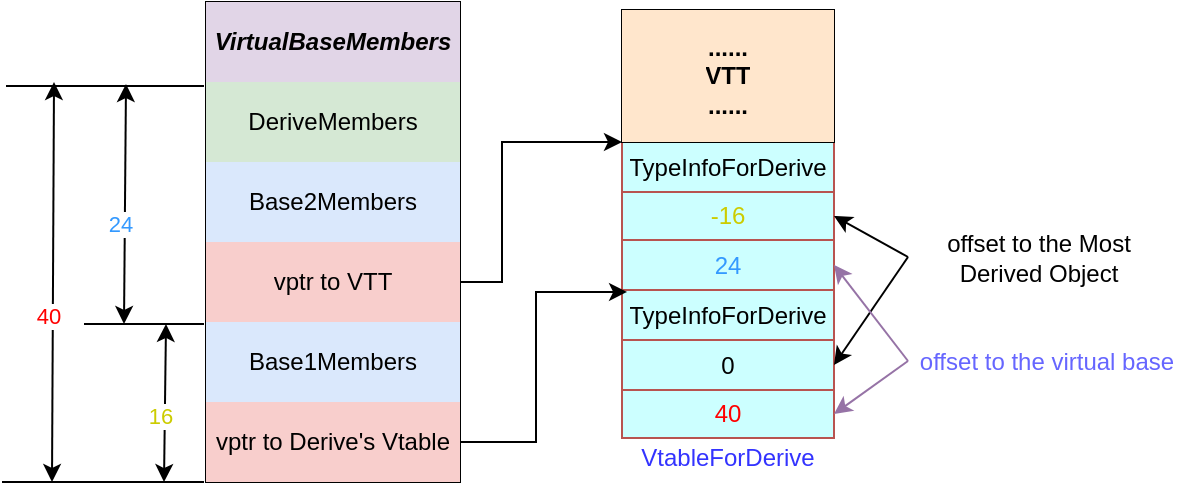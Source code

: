 <mxfile version="21.1.0" type="github">
  <diagram name="Page-1" id="Z4LBQn6rZYfF_phMx3Hy">
    <mxGraphModel dx="875" dy="481" grid="0" gridSize="10" guides="1" tooltips="1" connect="1" arrows="1" fold="1" page="0" pageScale="1" pageWidth="827" pageHeight="1169" math="0" shadow="0">
      <root>
        <mxCell id="0" />
        <mxCell id="1" parent="0" />
        <mxCell id="7Ac4m7rwerT7wqy9Ey1k-1" value="" style="shape=table;startSize=0;container=1;collapsible=0;childLayout=tableLayout;" parent="1" vertex="1">
          <mxGeometry x="174" y="163" width="127" height="240" as="geometry" />
        </mxCell>
        <mxCell id="7Ac4m7rwerT7wqy9Ey1k-14" value="" style="shape=tableRow;horizontal=0;startSize=0;swimlaneHead=0;swimlaneBody=0;strokeColor=inherit;top=0;left=0;bottom=0;right=0;collapsible=0;dropTarget=0;fillColor=none;points=[[0,0.5],[1,0.5]];portConstraint=eastwest;" parent="7Ac4m7rwerT7wqy9Ey1k-1" vertex="1">
          <mxGeometry width="127" height="40" as="geometry" />
        </mxCell>
        <mxCell id="7Ac4m7rwerT7wqy9Ey1k-15" value="&lt;b&gt;&lt;i&gt;VirtualBaseMembers&lt;/i&gt;&lt;/b&gt;" style="shape=partialRectangle;html=1;whiteSpace=wrap;connectable=0;strokeColor=#9673a6;overflow=hidden;fillColor=#e1d5e7;top=0;left=0;bottom=0;right=0;pointerEvents=1;" parent="7Ac4m7rwerT7wqy9Ey1k-14" vertex="1">
          <mxGeometry width="127" height="40" as="geometry">
            <mxRectangle width="127" height="40" as="alternateBounds" />
          </mxGeometry>
        </mxCell>
        <mxCell id="7Ac4m7rwerT7wqy9Ey1k-16" value="" style="shape=tableRow;horizontal=0;startSize=0;swimlaneHead=0;swimlaneBody=0;strokeColor=inherit;top=0;left=0;bottom=0;right=0;collapsible=0;dropTarget=0;fillColor=none;points=[[0,0.5],[1,0.5]];portConstraint=eastwest;" parent="7Ac4m7rwerT7wqy9Ey1k-1" vertex="1">
          <mxGeometry y="40" width="127" height="40" as="geometry" />
        </mxCell>
        <mxCell id="7Ac4m7rwerT7wqy9Ey1k-17" value="DeriveMembers" style="shape=partialRectangle;html=1;whiteSpace=wrap;connectable=0;strokeColor=#82b366;overflow=hidden;fillColor=#d5e8d4;top=0;left=0;bottom=0;right=0;pointerEvents=1;" parent="7Ac4m7rwerT7wqy9Ey1k-16" vertex="1">
          <mxGeometry width="127" height="40" as="geometry">
            <mxRectangle width="127" height="40" as="alternateBounds" />
          </mxGeometry>
        </mxCell>
        <mxCell id="7Ac4m7rwerT7wqy9Ey1k-18" value="" style="shape=tableRow;horizontal=0;startSize=0;swimlaneHead=0;swimlaneBody=0;strokeColor=inherit;top=0;left=0;bottom=0;right=0;collapsible=0;dropTarget=0;fillColor=none;points=[[0,0.5],[1,0.5]];portConstraint=eastwest;" parent="7Ac4m7rwerT7wqy9Ey1k-1" vertex="1">
          <mxGeometry y="80" width="127" height="40" as="geometry" />
        </mxCell>
        <mxCell id="7Ac4m7rwerT7wqy9Ey1k-19" value="Base2Members" style="shape=partialRectangle;html=1;whiteSpace=wrap;connectable=0;strokeColor=#6c8ebf;overflow=hidden;fillColor=#dae8fc;top=0;left=0;bottom=0;right=0;pointerEvents=1;" parent="7Ac4m7rwerT7wqy9Ey1k-18" vertex="1">
          <mxGeometry width="127" height="40" as="geometry">
            <mxRectangle width="127" height="40" as="alternateBounds" />
          </mxGeometry>
        </mxCell>
        <mxCell id="7Ac4m7rwerT7wqy9Ey1k-20" value="" style="shape=tableRow;horizontal=0;startSize=0;swimlaneHead=0;swimlaneBody=0;strokeColor=inherit;top=0;left=0;bottom=0;right=0;collapsible=0;dropTarget=0;fillColor=none;points=[[0,0.5],[1,0.5]];portConstraint=eastwest;" parent="7Ac4m7rwerT7wqy9Ey1k-1" vertex="1">
          <mxGeometry y="120" width="127" height="40" as="geometry" />
        </mxCell>
        <mxCell id="7Ac4m7rwerT7wqy9Ey1k-21" value="vptr to VTT" style="shape=partialRectangle;html=1;whiteSpace=wrap;connectable=0;strokeColor=#b85450;overflow=hidden;fillColor=#f8cecc;top=0;left=0;bottom=0;right=0;pointerEvents=1;" parent="7Ac4m7rwerT7wqy9Ey1k-20" vertex="1">
          <mxGeometry width="127" height="40" as="geometry">
            <mxRectangle width="127" height="40" as="alternateBounds" />
          </mxGeometry>
        </mxCell>
        <mxCell id="7Ac4m7rwerT7wqy9Ey1k-22" value="" style="shape=tableRow;horizontal=0;startSize=0;swimlaneHead=0;swimlaneBody=0;strokeColor=inherit;top=0;left=0;bottom=0;right=0;collapsible=0;dropTarget=0;fillColor=none;points=[[0,0.5],[1,0.5]];portConstraint=eastwest;" parent="7Ac4m7rwerT7wqy9Ey1k-1" vertex="1">
          <mxGeometry y="160" width="127" height="40" as="geometry" />
        </mxCell>
        <mxCell id="7Ac4m7rwerT7wqy9Ey1k-23" value="Base1Members" style="shape=partialRectangle;html=1;whiteSpace=wrap;connectable=0;strokeColor=#6c8ebf;overflow=hidden;fillColor=#dae8fc;top=0;left=0;bottom=0;right=0;pointerEvents=1;" parent="7Ac4m7rwerT7wqy9Ey1k-22" vertex="1">
          <mxGeometry width="127" height="40" as="geometry">
            <mxRectangle width="127" height="40" as="alternateBounds" />
          </mxGeometry>
        </mxCell>
        <mxCell id="7Ac4m7rwerT7wqy9Ey1k-24" value="" style="shape=tableRow;horizontal=0;startSize=0;swimlaneHead=0;swimlaneBody=0;strokeColor=inherit;top=0;left=0;bottom=0;right=0;collapsible=0;dropTarget=0;fillColor=none;points=[[0,0.5],[1,0.5]];portConstraint=eastwest;" parent="7Ac4m7rwerT7wqy9Ey1k-1" vertex="1">
          <mxGeometry y="200" width="127" height="40" as="geometry" />
        </mxCell>
        <mxCell id="7Ac4m7rwerT7wqy9Ey1k-25" value="vptr to Derive&#39;s Vtable" style="shape=partialRectangle;html=1;whiteSpace=wrap;connectable=0;strokeColor=#b85450;overflow=hidden;fillColor=#f8cecc;top=0;left=0;bottom=0;right=0;pointerEvents=1;" parent="7Ac4m7rwerT7wqy9Ey1k-24" vertex="1">
          <mxGeometry width="127" height="40" as="geometry">
            <mxRectangle width="127" height="40" as="alternateBounds" />
          </mxGeometry>
        </mxCell>
        <mxCell id="7Ac4m7rwerT7wqy9Ey1k-26" value="" style="shape=table;startSize=0;container=1;collapsible=0;childLayout=tableLayout;fillColor=#CCFFFF;strokeColor=#b85450;" parent="1" vertex="1">
          <mxGeometry x="382" y="233" width="106" height="148" as="geometry" />
        </mxCell>
        <mxCell id="7Ac4m7rwerT7wqy9Ey1k-27" value="" style="shape=tableRow;horizontal=0;startSize=0;swimlaneHead=0;swimlaneBody=0;strokeColor=inherit;top=0;left=0;bottom=0;right=0;collapsible=0;dropTarget=0;fillColor=none;points=[[0,0.5],[1,0.5]];portConstraint=eastwest;" parent="7Ac4m7rwerT7wqy9Ey1k-26" vertex="1">
          <mxGeometry width="106" height="25" as="geometry" />
        </mxCell>
        <mxCell id="7Ac4m7rwerT7wqy9Ey1k-28" value="TypeInfoForDerive" style="shape=partialRectangle;html=1;whiteSpace=wrap;connectable=0;strokeColor=inherit;overflow=hidden;fillColor=none;top=0;left=0;bottom=0;right=0;pointerEvents=1;" parent="7Ac4m7rwerT7wqy9Ey1k-27" vertex="1">
          <mxGeometry width="106" height="25" as="geometry">
            <mxRectangle width="106" height="25" as="alternateBounds" />
          </mxGeometry>
        </mxCell>
        <mxCell id="7Ac4m7rwerT7wqy9Ey1k-29" value="" style="shape=tableRow;horizontal=0;startSize=0;swimlaneHead=0;swimlaneBody=0;strokeColor=inherit;top=0;left=0;bottom=0;right=0;collapsible=0;dropTarget=0;fillColor=none;points=[[0,0.5],[1,0.5]];portConstraint=eastwest;" parent="7Ac4m7rwerT7wqy9Ey1k-26" vertex="1">
          <mxGeometry y="25" width="106" height="24" as="geometry" />
        </mxCell>
        <mxCell id="7Ac4m7rwerT7wqy9Ey1k-30" value="&lt;font color=&quot;#cccc00&quot;&gt;-16&lt;/font&gt;" style="shape=partialRectangle;html=1;whiteSpace=wrap;connectable=0;strokeColor=inherit;overflow=hidden;fillColor=none;top=0;left=0;bottom=0;right=0;pointerEvents=1;" parent="7Ac4m7rwerT7wqy9Ey1k-29" vertex="1">
          <mxGeometry width="106" height="24" as="geometry">
            <mxRectangle width="106" height="24" as="alternateBounds" />
          </mxGeometry>
        </mxCell>
        <mxCell id="7Ac4m7rwerT7wqy9Ey1k-31" value="" style="shape=tableRow;horizontal=0;startSize=0;swimlaneHead=0;swimlaneBody=0;strokeColor=inherit;top=0;left=0;bottom=0;right=0;collapsible=0;dropTarget=0;fillColor=none;points=[[0,0.5],[1,0.5]];portConstraint=eastwest;" parent="7Ac4m7rwerT7wqy9Ey1k-26" vertex="1">
          <mxGeometry y="49" width="106" height="25" as="geometry" />
        </mxCell>
        <mxCell id="7Ac4m7rwerT7wqy9Ey1k-32" value="&lt;font color=&quot;#3399ff&quot;&gt;24&lt;/font&gt;" style="shape=partialRectangle;html=1;whiteSpace=wrap;connectable=0;strokeColor=inherit;overflow=hidden;fillColor=none;top=0;left=0;bottom=0;right=0;pointerEvents=1;" parent="7Ac4m7rwerT7wqy9Ey1k-31" vertex="1">
          <mxGeometry width="106" height="25" as="geometry">
            <mxRectangle width="106" height="25" as="alternateBounds" />
          </mxGeometry>
        </mxCell>
        <mxCell id="7Ac4m7rwerT7wqy9Ey1k-33" value="" style="shape=tableRow;horizontal=0;startSize=0;swimlaneHead=0;swimlaneBody=0;strokeColor=inherit;top=0;left=0;bottom=0;right=0;collapsible=0;dropTarget=0;fillColor=none;points=[[0,0.5],[1,0.5]];portConstraint=eastwest;" parent="7Ac4m7rwerT7wqy9Ey1k-26" vertex="1">
          <mxGeometry y="74" width="106" height="25" as="geometry" />
        </mxCell>
        <mxCell id="7Ac4m7rwerT7wqy9Ey1k-34" value="TypeInfoForDerive" style="shape=partialRectangle;html=1;whiteSpace=wrap;connectable=0;strokeColor=inherit;overflow=hidden;fillColor=none;top=0;left=0;bottom=0;right=0;pointerEvents=1;" parent="7Ac4m7rwerT7wqy9Ey1k-33" vertex="1">
          <mxGeometry width="106" height="25" as="geometry">
            <mxRectangle width="106" height="25" as="alternateBounds" />
          </mxGeometry>
        </mxCell>
        <mxCell id="7Ac4m7rwerT7wqy9Ey1k-35" value="" style="shape=tableRow;horizontal=0;startSize=0;swimlaneHead=0;swimlaneBody=0;strokeColor=inherit;top=0;left=0;bottom=0;right=0;collapsible=0;dropTarget=0;fillColor=none;points=[[0,0.5],[1,0.5]];portConstraint=eastwest;" parent="7Ac4m7rwerT7wqy9Ey1k-26" vertex="1">
          <mxGeometry y="99" width="106" height="25" as="geometry" />
        </mxCell>
        <mxCell id="7Ac4m7rwerT7wqy9Ey1k-36" value="0" style="shape=partialRectangle;html=1;whiteSpace=wrap;connectable=0;strokeColor=inherit;overflow=hidden;fillColor=none;top=0;left=0;bottom=0;right=0;pointerEvents=1;" parent="7Ac4m7rwerT7wqy9Ey1k-35" vertex="1">
          <mxGeometry width="106" height="25" as="geometry">
            <mxRectangle width="106" height="25" as="alternateBounds" />
          </mxGeometry>
        </mxCell>
        <mxCell id="7Ac4m7rwerT7wqy9Ey1k-37" value="" style="shape=tableRow;horizontal=0;startSize=0;swimlaneHead=0;swimlaneBody=0;strokeColor=inherit;top=0;left=0;bottom=0;right=0;collapsible=0;dropTarget=0;fillColor=none;points=[[0,0.5],[1,0.5]];portConstraint=eastwest;" parent="7Ac4m7rwerT7wqy9Ey1k-26" vertex="1">
          <mxGeometry y="124" width="106" height="24" as="geometry" />
        </mxCell>
        <mxCell id="7Ac4m7rwerT7wqy9Ey1k-38" value="&lt;font color=&quot;#ff0000&quot;&gt;40&lt;/font&gt;" style="shape=partialRectangle;html=1;whiteSpace=wrap;connectable=0;strokeColor=inherit;overflow=hidden;fillColor=none;top=0;left=0;bottom=0;right=0;pointerEvents=1;" parent="7Ac4m7rwerT7wqy9Ey1k-37" vertex="1">
          <mxGeometry width="106" height="24" as="geometry">
            <mxRectangle width="106" height="24" as="alternateBounds" />
          </mxGeometry>
        </mxCell>
        <mxCell id="7Ac4m7rwerT7wqy9Ey1k-53" value="" style="shape=table;startSize=0;container=1;collapsible=0;childLayout=tableLayout;" parent="1" vertex="1">
          <mxGeometry x="382" y="167" width="106" height="66" as="geometry" />
        </mxCell>
        <mxCell id="7Ac4m7rwerT7wqy9Ey1k-54" value="" style="shape=tableRow;horizontal=0;startSize=0;swimlaneHead=0;swimlaneBody=0;strokeColor=inherit;top=0;left=0;bottom=0;right=0;collapsible=0;dropTarget=0;fillColor=none;points=[[0,0.5],[1,0.5]];portConstraint=eastwest;" parent="7Ac4m7rwerT7wqy9Ey1k-53" vertex="1">
          <mxGeometry width="106" height="66" as="geometry" />
        </mxCell>
        <mxCell id="7Ac4m7rwerT7wqy9Ey1k-55" value="&lt;b&gt;......&lt;br&gt;VTT&lt;br&gt;......&lt;/b&gt;" style="shape=partialRectangle;html=1;whiteSpace=wrap;connectable=0;strokeColor=#d79b00;overflow=hidden;fillColor=#ffe6cc;top=0;left=0;bottom=0;right=0;pointerEvents=1;" parent="7Ac4m7rwerT7wqy9Ey1k-54" vertex="1">
          <mxGeometry width="106" height="66" as="geometry">
            <mxRectangle width="106" height="66" as="alternateBounds" />
          </mxGeometry>
        </mxCell>
        <mxCell id="7Ac4m7rwerT7wqy9Ey1k-56" style="edgeStyle=orthogonalEdgeStyle;rounded=0;orthogonalLoop=1;jettySize=auto;html=1;entryX=0.024;entryY=0.039;entryDx=0;entryDy=0;entryPerimeter=0;" parent="1" source="7Ac4m7rwerT7wqy9Ey1k-24" target="7Ac4m7rwerT7wqy9Ey1k-33" edge="1">
          <mxGeometry relative="1" as="geometry">
            <Array as="points">
              <mxPoint x="339" y="383" />
              <mxPoint x="339" y="308" />
            </Array>
          </mxGeometry>
        </mxCell>
        <mxCell id="7Ac4m7rwerT7wqy9Ey1k-57" style="edgeStyle=orthogonalEdgeStyle;rounded=0;orthogonalLoop=1;jettySize=auto;html=1;exitX=1;exitY=0.5;exitDx=0;exitDy=0;entryX=0;entryY=1;entryDx=0;entryDy=0;" parent="1" source="7Ac4m7rwerT7wqy9Ey1k-20" target="7Ac4m7rwerT7wqy9Ey1k-53" edge="1">
          <mxGeometry relative="1" as="geometry">
            <Array as="points">
              <mxPoint x="322" y="303" />
              <mxPoint x="322" y="233" />
            </Array>
          </mxGeometry>
        </mxCell>
        <mxCell id="7Ac4m7rwerT7wqy9Ey1k-58" value="" style="endArrow=none;html=1;rounded=0;" parent="1" edge="1">
          <mxGeometry width="50" height="50" relative="1" as="geometry">
            <mxPoint x="113" y="324" as="sourcePoint" />
            <mxPoint x="173" y="324" as="targetPoint" />
          </mxGeometry>
        </mxCell>
        <mxCell id="7Ac4m7rwerT7wqy9Ey1k-59" value="" style="endArrow=none;html=1;rounded=0;" parent="1" edge="1">
          <mxGeometry width="50" height="50" relative="1" as="geometry">
            <mxPoint x="74" y="205" as="sourcePoint" />
            <mxPoint x="173" y="205" as="targetPoint" />
          </mxGeometry>
        </mxCell>
        <mxCell id="7Ac4m7rwerT7wqy9Ey1k-60" value="" style="endArrow=classic;startArrow=classic;html=1;rounded=0;" parent="1" edge="1">
          <mxGeometry width="50" height="50" relative="1" as="geometry">
            <mxPoint x="133" y="324" as="sourcePoint" />
            <mxPoint x="134" y="204" as="targetPoint" />
          </mxGeometry>
        </mxCell>
        <mxCell id="7Ac4m7rwerT7wqy9Ey1k-61" value="&lt;font color=&quot;#3399ff&quot;&gt;24&lt;/font&gt;" style="edgeLabel;html=1;align=center;verticalAlign=middle;resizable=0;points=[];" parent="7Ac4m7rwerT7wqy9Ey1k-60" vertex="1" connectable="0">
          <mxGeometry x="-0.169" y="3" relative="1" as="geometry">
            <mxPoint as="offset" />
          </mxGeometry>
        </mxCell>
        <mxCell id="7Ac4m7rwerT7wqy9Ey1k-62" value="" style="endArrow=none;html=1;rounded=0;" parent="1" edge="1">
          <mxGeometry width="50" height="50" relative="1" as="geometry">
            <mxPoint x="72" y="403" as="sourcePoint" />
            <mxPoint x="173" y="403" as="targetPoint" />
          </mxGeometry>
        </mxCell>
        <mxCell id="7Ac4m7rwerT7wqy9Ey1k-63" value="" style="endArrow=classic;startArrow=classic;html=1;rounded=0;" parent="1" edge="1">
          <mxGeometry width="50" height="50" relative="1" as="geometry">
            <mxPoint x="153" y="403" as="sourcePoint" />
            <mxPoint x="154" y="324" as="targetPoint" />
          </mxGeometry>
        </mxCell>
        <mxCell id="7Ac4m7rwerT7wqy9Ey1k-64" value="&lt;font color=&quot;#cccc00&quot;&gt;16&lt;/font&gt;" style="edgeLabel;html=1;align=center;verticalAlign=middle;resizable=0;points=[];" parent="7Ac4m7rwerT7wqy9Ey1k-63" vertex="1" connectable="0">
          <mxGeometry x="-0.169" y="3" relative="1" as="geometry">
            <mxPoint as="offset" />
          </mxGeometry>
        </mxCell>
        <mxCell id="7Ac4m7rwerT7wqy9Ey1k-66" value="" style="endArrow=classic;startArrow=classic;html=1;rounded=0;" parent="1" edge="1">
          <mxGeometry width="50" height="50" relative="1" as="geometry">
            <mxPoint x="97" y="403" as="sourcePoint" />
            <mxPoint x="98" y="203" as="targetPoint" />
          </mxGeometry>
        </mxCell>
        <mxCell id="7Ac4m7rwerT7wqy9Ey1k-67" value="&lt;font color=&quot;#ff0000&quot;&gt;40&lt;/font&gt;" style="edgeLabel;html=1;align=center;verticalAlign=middle;resizable=0;points=[];" parent="7Ac4m7rwerT7wqy9Ey1k-66" vertex="1" connectable="0">
          <mxGeometry x="-0.169" y="3" relative="1" as="geometry">
            <mxPoint as="offset" />
          </mxGeometry>
        </mxCell>
        <mxCell id="7Ac4m7rwerT7wqy9Ey1k-68" value="&lt;font color=&quot;#3333ff&quot;&gt;VtableForDerive&lt;/font&gt;" style="text;html=1;strokeColor=none;fillColor=none;align=center;verticalAlign=middle;whiteSpace=wrap;rounded=0;fontColor=#CCCC00;" parent="1" vertex="1">
          <mxGeometry x="405" y="376" width="60" height="30" as="geometry" />
        </mxCell>
        <mxCell id="FHhkWSt3l9Is0KGS13Nq-3" style="rounded=0;orthogonalLoop=1;jettySize=auto;html=1;exitX=0;exitY=0.5;exitDx=0;exitDy=0;entryX=1;entryY=0.5;entryDx=0;entryDy=0;" edge="1" parent="1" source="FHhkWSt3l9Is0KGS13Nq-2" target="7Ac4m7rwerT7wqy9Ey1k-35">
          <mxGeometry relative="1" as="geometry" />
        </mxCell>
        <mxCell id="FHhkWSt3l9Is0KGS13Nq-4" style="rounded=0;orthogonalLoop=1;jettySize=auto;html=1;exitX=0;exitY=0.5;exitDx=0;exitDy=0;entryX=1;entryY=0.5;entryDx=0;entryDy=0;" edge="1" parent="1" source="FHhkWSt3l9Is0KGS13Nq-2" target="7Ac4m7rwerT7wqy9Ey1k-29">
          <mxGeometry relative="1" as="geometry" />
        </mxCell>
        <mxCell id="FHhkWSt3l9Is0KGS13Nq-2" value="offset to the Most Derived Object" style="text;html=1;strokeColor=none;fillColor=none;align=center;verticalAlign=middle;whiteSpace=wrap;rounded=0;" vertex="1" parent="1">
          <mxGeometry x="525" y="279" width="131" height="23" as="geometry" />
        </mxCell>
        <mxCell id="FHhkWSt3l9Is0KGS13Nq-6" style="rounded=0;orthogonalLoop=1;jettySize=auto;html=1;exitX=0;exitY=0.5;exitDx=0;exitDy=0;entryX=1;entryY=0.5;entryDx=0;entryDy=0;fillColor=#e1d5e7;strokeColor=#9673a6;" edge="1" parent="1" source="FHhkWSt3l9Is0KGS13Nq-5" target="7Ac4m7rwerT7wqy9Ey1k-31">
          <mxGeometry relative="1" as="geometry" />
        </mxCell>
        <mxCell id="FHhkWSt3l9Is0KGS13Nq-7" style="rounded=0;orthogonalLoop=1;jettySize=auto;html=1;exitX=0;exitY=0.5;exitDx=0;exitDy=0;entryX=1;entryY=0.5;entryDx=0;entryDy=0;fillColor=#e1d5e7;strokeColor=#9673a6;" edge="1" parent="1" source="FHhkWSt3l9Is0KGS13Nq-5" target="7Ac4m7rwerT7wqy9Ey1k-37">
          <mxGeometry relative="1" as="geometry" />
        </mxCell>
        <mxCell id="FHhkWSt3l9Is0KGS13Nq-5" value="&lt;font color=&quot;#6666ff&quot;&gt;offset to the virtual base&lt;/font&gt;" style="text;html=1;strokeColor=none;fillColor=none;align=center;verticalAlign=middle;whiteSpace=wrap;rounded=0;" vertex="1" parent="1">
          <mxGeometry x="525" y="331" width="139" height="23" as="geometry" />
        </mxCell>
      </root>
    </mxGraphModel>
  </diagram>
</mxfile>
